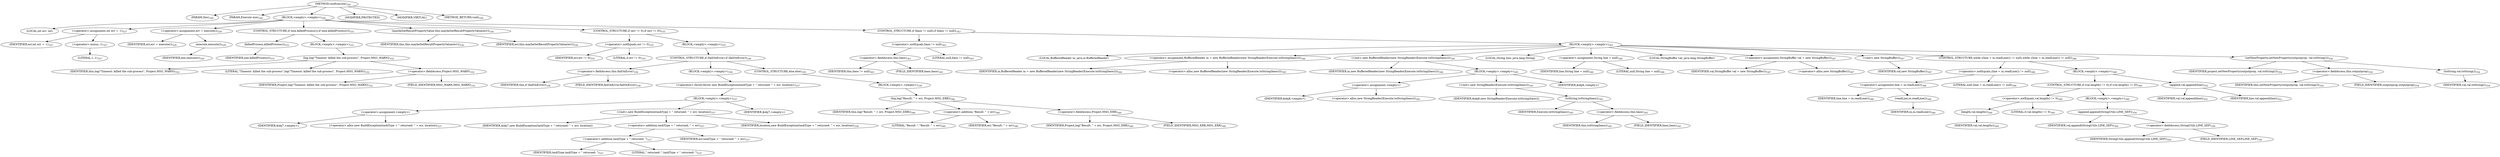 digraph "runExecute" {  
"565" [label = <(METHOD,runExecute)<SUB>326</SUB>> ]
"38" [label = <(PARAM,this)<SUB>326</SUB>> ]
"566" [label = <(PARAM,Execute exe)<SUB>326</SUB>> ]
"567" [label = <(BLOCK,&lt;empty&gt;,&lt;empty&gt;)<SUB>326</SUB>> ]
"568" [label = <(LOCAL,int err: int)> ]
"569" [label = <(&lt;operator&gt;.assignment,int err = -1)<SUB>327</SUB>> ]
"570" [label = <(IDENTIFIER,err,int err = -1)<SUB>327</SUB>> ]
"571" [label = <(&lt;operator&gt;.minus,-1)<SUB>327</SUB>> ]
"572" [label = <(LITERAL,1,-1)<SUB>327</SUB>> ]
"573" [label = <(&lt;operator&gt;.assignment,err = execute())<SUB>329</SUB>> ]
"574" [label = <(IDENTIFIER,err,err = execute())<SUB>329</SUB>> ]
"575" [label = <(execute,execute())<SUB>329</SUB>> ]
"576" [label = <(IDENTIFIER,exe,execute())<SUB>329</SUB>> ]
"577" [label = <(CONTROL_STRUCTURE,if (exe.killedProcess()),if (exe.killedProcess()))<SUB>331</SUB>> ]
"578" [label = <(killedProcess,killedProcess())<SUB>331</SUB>> ]
"579" [label = <(IDENTIFIER,exe,killedProcess())<SUB>331</SUB>> ]
"580" [label = <(BLOCK,&lt;empty&gt;,&lt;empty&gt;)<SUB>331</SUB>> ]
"581" [label = <(log,log(&quot;Timeout: killed the sub-process&quot;, Project.MSG_WARN))<SUB>332</SUB>> ]
"37" [label = <(IDENTIFIER,this,log(&quot;Timeout: killed the sub-process&quot;, Project.MSG_WARN))<SUB>332</SUB>> ]
"582" [label = <(LITERAL,&quot;Timeout: killed the sub-process&quot;,log(&quot;Timeout: killed the sub-process&quot;, Project.MSG_WARN))<SUB>332</SUB>> ]
"583" [label = <(&lt;operator&gt;.fieldAccess,Project.MSG_WARN)<SUB>332</SUB>> ]
"584" [label = <(IDENTIFIER,Project,log(&quot;Timeout: killed the sub-process&quot;, Project.MSG_WARN))<SUB>332</SUB>> ]
"585" [label = <(FIELD_IDENTIFIER,MSG_WARN,MSG_WARN)<SUB>332</SUB>> ]
"586" [label = <(maybeSetResultPropertyValue,this.maybeSetResultPropertyValue(err))<SUB>334</SUB>> ]
"39" [label = <(IDENTIFIER,this,this.maybeSetResultPropertyValue(err))<SUB>334</SUB>> ]
"587" [label = <(IDENTIFIER,err,this.maybeSetResultPropertyValue(err))<SUB>334</SUB>> ]
"588" [label = <(CONTROL_STRUCTURE,if (err != 0),if (err != 0))<SUB>335</SUB>> ]
"589" [label = <(&lt;operator&gt;.notEquals,err != 0)<SUB>335</SUB>> ]
"590" [label = <(IDENTIFIER,err,err != 0)<SUB>335</SUB>> ]
"591" [label = <(LITERAL,0,err != 0)<SUB>335</SUB>> ]
"592" [label = <(BLOCK,&lt;empty&gt;,&lt;empty&gt;)<SUB>335</SUB>> ]
"593" [label = <(CONTROL_STRUCTURE,if (failOnError),if (failOnError))<SUB>336</SUB>> ]
"594" [label = <(&lt;operator&gt;.fieldAccess,this.failOnError)<SUB>336</SUB>> ]
"595" [label = <(IDENTIFIER,this,if (failOnError))<SUB>336</SUB>> ]
"596" [label = <(FIELD_IDENTIFIER,failOnError,failOnError)<SUB>336</SUB>> ]
"597" [label = <(BLOCK,&lt;empty&gt;,&lt;empty&gt;)<SUB>336</SUB>> ]
"598" [label = <(&lt;operator&gt;.throw,throw new BuildException(taskType + &quot; returned: &quot; + err, location);)<SUB>337</SUB>> ]
"599" [label = <(BLOCK,&lt;empty&gt;,&lt;empty&gt;)<SUB>337</SUB>> ]
"600" [label = <(&lt;operator&gt;.assignment,&lt;empty&gt;)> ]
"601" [label = <(IDENTIFIER,$obj7,&lt;empty&gt;)> ]
"602" [label = <(&lt;operator&gt;.alloc,new BuildException(taskType + &quot; returned: &quot; + err, location))<SUB>337</SUB>> ]
"603" [label = <(&lt;init&gt;,new BuildException(taskType + &quot; returned: &quot; + err, location))<SUB>337</SUB>> ]
"604" [label = <(IDENTIFIER,$obj7,new BuildException(taskType + &quot; returned: &quot; + err, location))> ]
"605" [label = <(&lt;operator&gt;.addition,taskType + &quot; returned: &quot; + err)<SUB>337</SUB>> ]
"606" [label = <(&lt;operator&gt;.addition,taskType + &quot; returned: &quot;)<SUB>337</SUB>> ]
"607" [label = <(IDENTIFIER,taskType,taskType + &quot; returned: &quot;)<SUB>337</SUB>> ]
"608" [label = <(LITERAL,&quot; returned: &quot;,taskType + &quot; returned: &quot;)<SUB>337</SUB>> ]
"609" [label = <(IDENTIFIER,err,taskType + &quot; returned: &quot; + err)<SUB>337</SUB>> ]
"610" [label = <(IDENTIFIER,location,new BuildException(taskType + &quot; returned: &quot; + err, location))<SUB>338</SUB>> ]
"611" [label = <(IDENTIFIER,$obj7,&lt;empty&gt;)> ]
"612" [label = <(CONTROL_STRUCTURE,else,else)<SUB>339</SUB>> ]
"613" [label = <(BLOCK,&lt;empty&gt;,&lt;empty&gt;)<SUB>339</SUB>> ]
"614" [label = <(log,log(&quot;Result: &quot; + err, Project.MSG_ERR))<SUB>340</SUB>> ]
"40" [label = <(IDENTIFIER,this,log(&quot;Result: &quot; + err, Project.MSG_ERR))<SUB>340</SUB>> ]
"615" [label = <(&lt;operator&gt;.addition,&quot;Result: &quot; + err)<SUB>340</SUB>> ]
"616" [label = <(LITERAL,&quot;Result: &quot;,&quot;Result: &quot; + err)<SUB>340</SUB>> ]
"617" [label = <(IDENTIFIER,err,&quot;Result: &quot; + err)<SUB>340</SUB>> ]
"618" [label = <(&lt;operator&gt;.fieldAccess,Project.MSG_ERR)<SUB>340</SUB>> ]
"619" [label = <(IDENTIFIER,Project,log(&quot;Result: &quot; + err, Project.MSG_ERR))<SUB>340</SUB>> ]
"620" [label = <(FIELD_IDENTIFIER,MSG_ERR,MSG_ERR)<SUB>340</SUB>> ]
"621" [label = <(CONTROL_STRUCTURE,if (baos != null),if (baos != null))<SUB>343</SUB>> ]
"622" [label = <(&lt;operator&gt;.notEquals,baos != null)<SUB>343</SUB>> ]
"623" [label = <(&lt;operator&gt;.fieldAccess,this.baos)<SUB>343</SUB>> ]
"624" [label = <(IDENTIFIER,this,baos != null)<SUB>343</SUB>> ]
"625" [label = <(FIELD_IDENTIFIER,baos,baos)<SUB>343</SUB>> ]
"626" [label = <(LITERAL,null,baos != null)<SUB>343</SUB>> ]
"627" [label = <(BLOCK,&lt;empty&gt;,&lt;empty&gt;)<SUB>343</SUB>> ]
"42" [label = <(LOCAL,BufferedReader in: java.io.BufferedReader)> ]
"628" [label = <(&lt;operator&gt;.assignment,BufferedReader in = new BufferedReader(new StringReader(Execute.toString(baos))))<SUB>344</SUB>> ]
"629" [label = <(IDENTIFIER,in,BufferedReader in = new BufferedReader(new StringReader(Execute.toString(baos))))<SUB>344</SUB>> ]
"630" [label = <(&lt;operator&gt;.alloc,new BufferedReader(new StringReader(Execute.toString(baos))))<SUB>345</SUB>> ]
"631" [label = <(&lt;init&gt;,new BufferedReader(new StringReader(Execute.toString(baos))))<SUB>345</SUB>> ]
"41" [label = <(IDENTIFIER,in,new BufferedReader(new StringReader(Execute.toString(baos))))<SUB>344</SUB>> ]
"632" [label = <(BLOCK,&lt;empty&gt;,&lt;empty&gt;)<SUB>345</SUB>> ]
"633" [label = <(&lt;operator&gt;.assignment,&lt;empty&gt;)> ]
"634" [label = <(IDENTIFIER,$obj8,&lt;empty&gt;)> ]
"635" [label = <(&lt;operator&gt;.alloc,new StringReader(Execute.toString(baos)))<SUB>345</SUB>> ]
"636" [label = <(&lt;init&gt;,new StringReader(Execute.toString(baos)))<SUB>345</SUB>> ]
"637" [label = <(IDENTIFIER,$obj8,new StringReader(Execute.toString(baos)))> ]
"638" [label = <(toString,toString(baos))<SUB>345</SUB>> ]
"639" [label = <(IDENTIFIER,Execute,toString(baos))<SUB>345</SUB>> ]
"640" [label = <(&lt;operator&gt;.fieldAccess,this.baos)<SUB>345</SUB>> ]
"641" [label = <(IDENTIFIER,this,toString(baos))<SUB>345</SUB>> ]
"642" [label = <(FIELD_IDENTIFIER,baos,baos)<SUB>345</SUB>> ]
"643" [label = <(IDENTIFIER,$obj8,&lt;empty&gt;)> ]
"644" [label = <(LOCAL,String line: java.lang.String)> ]
"645" [label = <(&lt;operator&gt;.assignment,String line = null)<SUB>346</SUB>> ]
"646" [label = <(IDENTIFIER,line,String line = null)<SUB>346</SUB>> ]
"647" [label = <(LITERAL,null,String line = null)<SUB>346</SUB>> ]
"44" [label = <(LOCAL,StringBuffer val: java.lang.StringBuffer)> ]
"648" [label = <(&lt;operator&gt;.assignment,StringBuffer val = new StringBuffer())<SUB>347</SUB>> ]
"649" [label = <(IDENTIFIER,val,StringBuffer val = new StringBuffer())<SUB>347</SUB>> ]
"650" [label = <(&lt;operator&gt;.alloc,new StringBuffer())<SUB>347</SUB>> ]
"651" [label = <(&lt;init&gt;,new StringBuffer())<SUB>347</SUB>> ]
"43" [label = <(IDENTIFIER,val,new StringBuffer())<SUB>347</SUB>> ]
"652" [label = <(CONTROL_STRUCTURE,while ((line = in.readLine()) != null),while ((line = in.readLine()) != null))<SUB>348</SUB>> ]
"653" [label = <(&lt;operator&gt;.notEquals,(line = in.readLine()) != null)<SUB>348</SUB>> ]
"654" [label = <(&lt;operator&gt;.assignment,line = in.readLine())<SUB>348</SUB>> ]
"655" [label = <(IDENTIFIER,line,line = in.readLine())<SUB>348</SUB>> ]
"656" [label = <(readLine,in.readLine())<SUB>348</SUB>> ]
"657" [label = <(IDENTIFIER,in,in.readLine())<SUB>348</SUB>> ]
"658" [label = <(LITERAL,null,(line = in.readLine()) != null)<SUB>348</SUB>> ]
"659" [label = <(BLOCK,&lt;empty&gt;,&lt;empty&gt;)<SUB>348</SUB>> ]
"660" [label = <(CONTROL_STRUCTURE,if (val.length() != 0),if (val.length() != 0))<SUB>349</SUB>> ]
"661" [label = <(&lt;operator&gt;.notEquals,val.length() != 0)<SUB>349</SUB>> ]
"662" [label = <(length,val.length())<SUB>349</SUB>> ]
"663" [label = <(IDENTIFIER,val,val.length())<SUB>349</SUB>> ]
"664" [label = <(LITERAL,0,val.length() != 0)<SUB>349</SUB>> ]
"665" [label = <(BLOCK,&lt;empty&gt;,&lt;empty&gt;)<SUB>349</SUB>> ]
"666" [label = <(append,append(StringUtils.LINE_SEP))<SUB>350</SUB>> ]
"667" [label = <(IDENTIFIER,val,append(StringUtils.LINE_SEP))<SUB>350</SUB>> ]
"668" [label = <(&lt;operator&gt;.fieldAccess,StringUtils.LINE_SEP)<SUB>350</SUB>> ]
"669" [label = <(IDENTIFIER,StringUtils,append(StringUtils.LINE_SEP))<SUB>350</SUB>> ]
"670" [label = <(FIELD_IDENTIFIER,LINE_SEP,LINE_SEP)<SUB>350</SUB>> ]
"671" [label = <(append,val.append(line))<SUB>352</SUB>> ]
"672" [label = <(IDENTIFIER,val,val.append(line))<SUB>352</SUB>> ]
"673" [label = <(IDENTIFIER,line,val.append(line))<SUB>352</SUB>> ]
"674" [label = <(setNewProperty,setNewProperty(outputprop, val.toString()))<SUB>354</SUB>> ]
"675" [label = <(IDENTIFIER,project,setNewProperty(outputprop, val.toString()))<SUB>354</SUB>> ]
"676" [label = <(&lt;operator&gt;.fieldAccess,this.outputprop)<SUB>354</SUB>> ]
"677" [label = <(IDENTIFIER,this,setNewProperty(outputprop, val.toString()))<SUB>354</SUB>> ]
"678" [label = <(FIELD_IDENTIFIER,outputprop,outputprop)<SUB>354</SUB>> ]
"679" [label = <(toString,val.toString())<SUB>354</SUB>> ]
"680" [label = <(IDENTIFIER,val,val.toString())<SUB>354</SUB>> ]
"681" [label = <(MODIFIER,PROTECTED)> ]
"682" [label = <(MODIFIER,VIRTUAL)> ]
"683" [label = <(METHOD_RETURN,void)<SUB>326</SUB>> ]
  "565" -> "38" 
  "565" -> "566" 
  "565" -> "567" 
  "565" -> "681" 
  "565" -> "682" 
  "565" -> "683" 
  "567" -> "568" 
  "567" -> "569" 
  "567" -> "573" 
  "567" -> "577" 
  "567" -> "586" 
  "567" -> "588" 
  "567" -> "621" 
  "569" -> "570" 
  "569" -> "571" 
  "571" -> "572" 
  "573" -> "574" 
  "573" -> "575" 
  "575" -> "576" 
  "577" -> "578" 
  "577" -> "580" 
  "578" -> "579" 
  "580" -> "581" 
  "581" -> "37" 
  "581" -> "582" 
  "581" -> "583" 
  "583" -> "584" 
  "583" -> "585" 
  "586" -> "39" 
  "586" -> "587" 
  "588" -> "589" 
  "588" -> "592" 
  "589" -> "590" 
  "589" -> "591" 
  "592" -> "593" 
  "593" -> "594" 
  "593" -> "597" 
  "593" -> "612" 
  "594" -> "595" 
  "594" -> "596" 
  "597" -> "598" 
  "598" -> "599" 
  "599" -> "600" 
  "599" -> "603" 
  "599" -> "611" 
  "600" -> "601" 
  "600" -> "602" 
  "603" -> "604" 
  "603" -> "605" 
  "603" -> "610" 
  "605" -> "606" 
  "605" -> "609" 
  "606" -> "607" 
  "606" -> "608" 
  "612" -> "613" 
  "613" -> "614" 
  "614" -> "40" 
  "614" -> "615" 
  "614" -> "618" 
  "615" -> "616" 
  "615" -> "617" 
  "618" -> "619" 
  "618" -> "620" 
  "621" -> "622" 
  "621" -> "627" 
  "622" -> "623" 
  "622" -> "626" 
  "623" -> "624" 
  "623" -> "625" 
  "627" -> "42" 
  "627" -> "628" 
  "627" -> "631" 
  "627" -> "644" 
  "627" -> "645" 
  "627" -> "44" 
  "627" -> "648" 
  "627" -> "651" 
  "627" -> "652" 
  "627" -> "674" 
  "628" -> "629" 
  "628" -> "630" 
  "631" -> "41" 
  "631" -> "632" 
  "632" -> "633" 
  "632" -> "636" 
  "632" -> "643" 
  "633" -> "634" 
  "633" -> "635" 
  "636" -> "637" 
  "636" -> "638" 
  "638" -> "639" 
  "638" -> "640" 
  "640" -> "641" 
  "640" -> "642" 
  "645" -> "646" 
  "645" -> "647" 
  "648" -> "649" 
  "648" -> "650" 
  "651" -> "43" 
  "652" -> "653" 
  "652" -> "659" 
  "653" -> "654" 
  "653" -> "658" 
  "654" -> "655" 
  "654" -> "656" 
  "656" -> "657" 
  "659" -> "660" 
  "659" -> "671" 
  "660" -> "661" 
  "660" -> "665" 
  "661" -> "662" 
  "661" -> "664" 
  "662" -> "663" 
  "665" -> "666" 
  "666" -> "667" 
  "666" -> "668" 
  "668" -> "669" 
  "668" -> "670" 
  "671" -> "672" 
  "671" -> "673" 
  "674" -> "675" 
  "674" -> "676" 
  "674" -> "679" 
  "676" -> "677" 
  "676" -> "678" 
  "679" -> "680" 
}

